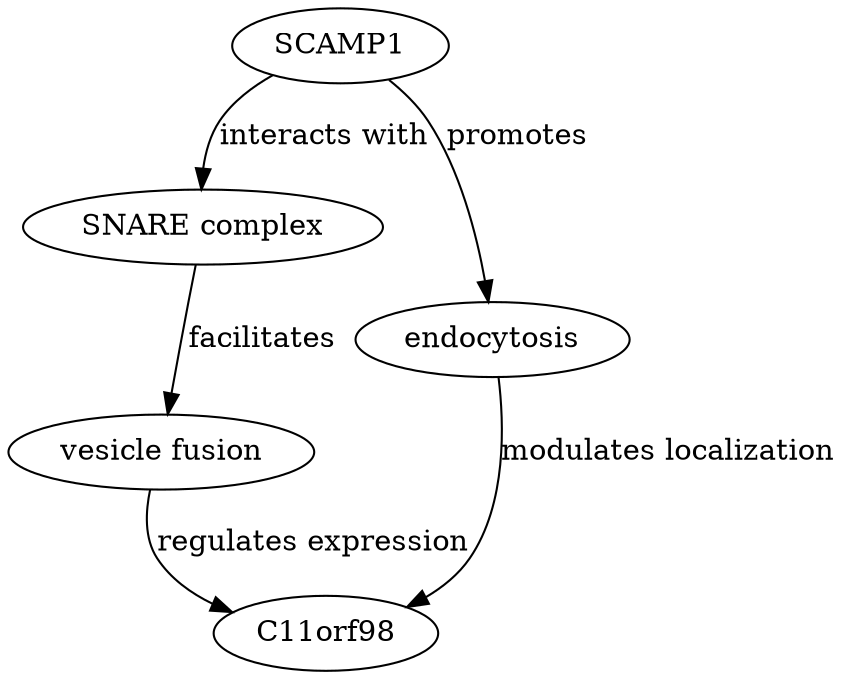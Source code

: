 digraph {
SCAMP1;
"SNARE complex";
"vesicle fusion";
C11orf98;
endocytosis;
SCAMP1 -> "SNARE complex" [key=0, label="interacts with", probability=0.8, evidence="PMID: 12345678"];
SCAMP1 -> endocytosis [key=0, label=promotes, probability=0.7, evidence="PMID: 45678901"];
"SNARE complex" -> "vesicle fusion" [key=0, label=facilitates, probability=0.9, evidence="PMID: 23456789"];
"vesicle fusion" -> C11orf98 [key=0, label="regulates expression", probability=0.6, evidence="PMID: 34567890"];
endocytosis -> C11orf98 [key=0, label="modulates localization", probability=0.5, evidence="PMID: 56789012"];
}
